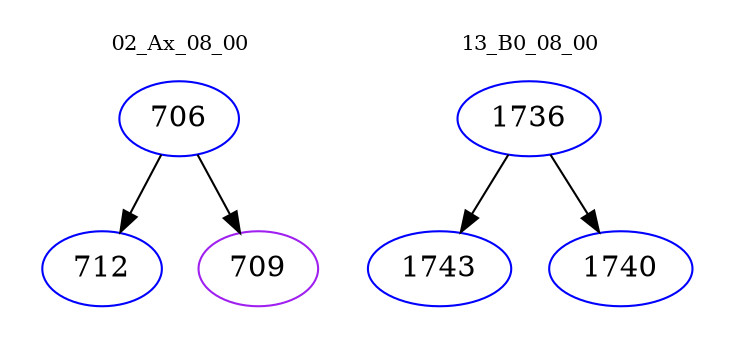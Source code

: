 digraph{
subgraph cluster_0 {
color = white
label = "02_Ax_08_00";
fontsize=10;
T0_706 [label="706", color="blue"]
T0_706 -> T0_712 [color="black"]
T0_712 [label="712", color="blue"]
T0_706 -> T0_709 [color="black"]
T0_709 [label="709", color="purple"]
}
subgraph cluster_1 {
color = white
label = "13_B0_08_00";
fontsize=10;
T1_1736 [label="1736", color="blue"]
T1_1736 -> T1_1743 [color="black"]
T1_1743 [label="1743", color="blue"]
T1_1736 -> T1_1740 [color="black"]
T1_1740 [label="1740", color="blue"]
}
}
